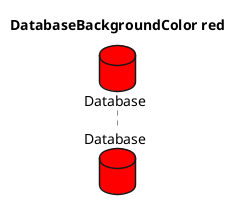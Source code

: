 @startuml
'!include ../../../plantuml-styles/plantuml-ae-skinparam-ex.iuml

skinparam DatabaseBackgroundColor red

title DatabaseBackgroundColor red

database Database
@enduml
